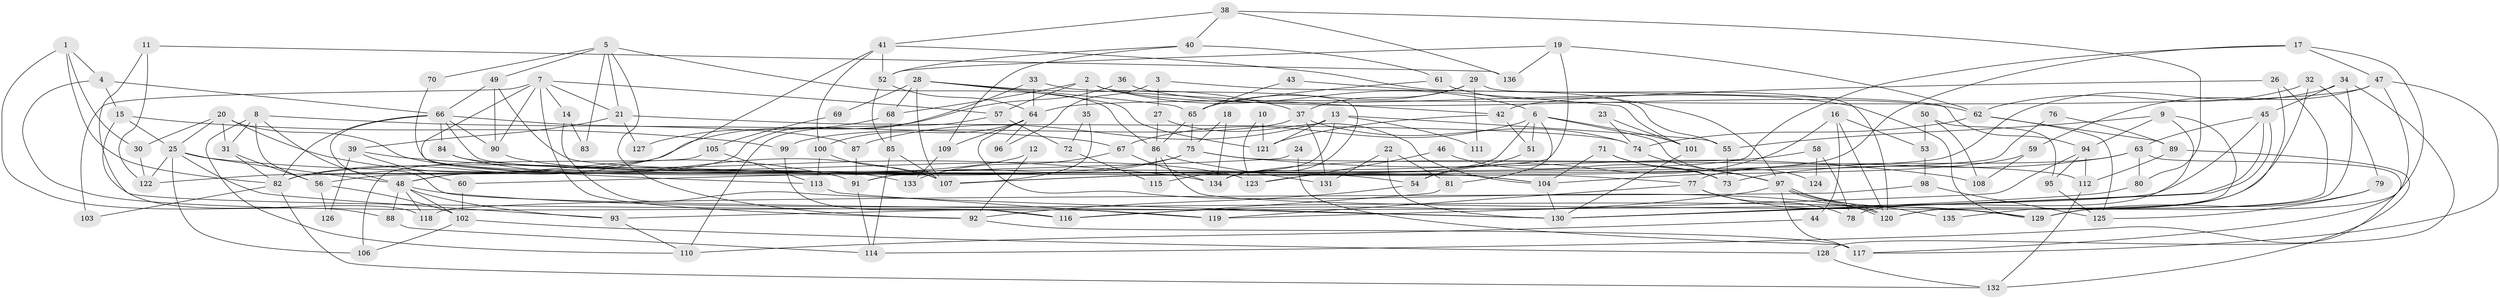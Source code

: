 // Generated by graph-tools (version 1.1) at 2025/11/02/27/25 16:11:17]
// undirected, 136 vertices, 272 edges
graph export_dot {
graph [start="1"]
  node [color=gray90,style=filled];
  1;
  2;
  3;
  4;
  5;
  6;
  7;
  8;
  9;
  10;
  11;
  12;
  13;
  14;
  15;
  16;
  17;
  18;
  19;
  20;
  21;
  22;
  23;
  24;
  25;
  26;
  27;
  28;
  29;
  30;
  31;
  32;
  33;
  34;
  35;
  36;
  37;
  38;
  39;
  40;
  41;
  42;
  43;
  44;
  45;
  46;
  47;
  48;
  49;
  50;
  51;
  52;
  53;
  54;
  55;
  56;
  57;
  58;
  59;
  60;
  61;
  62;
  63;
  64;
  65;
  66;
  67;
  68;
  69;
  70;
  71;
  72;
  73;
  74;
  75;
  76;
  77;
  78;
  79;
  80;
  81;
  82;
  83;
  84;
  85;
  86;
  87;
  88;
  89;
  90;
  91;
  92;
  93;
  94;
  95;
  96;
  97;
  98;
  99;
  100;
  101;
  102;
  103;
  104;
  105;
  106;
  107;
  108;
  109;
  110;
  111;
  112;
  113;
  114;
  115;
  116;
  117;
  118;
  119;
  120;
  121;
  122;
  123;
  124;
  125;
  126;
  127;
  128;
  129;
  130;
  131;
  132;
  133;
  134;
  135;
  136;
  1 -- 82;
  1 -- 4;
  1 -- 30;
  1 -- 88;
  2 -- 129;
  2 -- 57;
  2 -- 6;
  2 -- 35;
  2 -- 68;
  2 -- 134;
  3 -- 27;
  3 -- 94;
  3 -- 96;
  4 -- 66;
  4 -- 15;
  4 -- 116;
  5 -- 86;
  5 -- 92;
  5 -- 21;
  5 -- 49;
  5 -- 70;
  5 -- 83;
  6 -- 81;
  6 -- 51;
  6 -- 67;
  6 -- 101;
  6 -- 123;
  6 -- 124;
  7 -- 90;
  7 -- 113;
  7 -- 14;
  7 -- 21;
  7 -- 57;
  7 -- 92;
  7 -- 103;
  8 -- 31;
  8 -- 56;
  8 -- 48;
  8 -- 67;
  8 -- 110;
  9 -- 55;
  9 -- 120;
  9 -- 78;
  9 -- 94;
  10 -- 123;
  10 -- 121;
  11 -- 119;
  11 -- 122;
  11 -- 136;
  12 -- 92;
  12 -- 48;
  13 -- 121;
  13 -- 87;
  13 -- 55;
  13 -- 111;
  13 -- 115;
  14 -- 130;
  14 -- 83;
  15 -- 25;
  15 -- 99;
  15 -- 118;
  16 -- 54;
  16 -- 53;
  16 -- 44;
  16 -- 120;
  17 -- 91;
  17 -- 47;
  17 -- 107;
  17 -- 129;
  18 -- 134;
  18 -- 75;
  19 -- 82;
  19 -- 136;
  19 -- 52;
  19 -- 62;
  20 -- 25;
  20 -- 133;
  20 -- 30;
  20 -- 31;
  20 -- 91;
  21 -- 39;
  21 -- 74;
  21 -- 127;
  22 -- 131;
  22 -- 130;
  22 -- 81;
  23 -- 74;
  23 -- 101;
  24 -- 117;
  24 -- 60;
  25 -- 48;
  25 -- 93;
  25 -- 54;
  25 -- 106;
  25 -- 122;
  26 -- 129;
  26 -- 42;
  26 -- 135;
  27 -- 86;
  27 -- 104;
  28 -- 37;
  28 -- 107;
  28 -- 65;
  28 -- 68;
  28 -- 69;
  28 -- 121;
  29 -- 65;
  29 -- 120;
  29 -- 37;
  29 -- 111;
  30 -- 122;
  31 -- 82;
  31 -- 56;
  32 -- 120;
  32 -- 62;
  32 -- 79;
  33 -- 64;
  33 -- 48;
  33 -- 42;
  34 -- 45;
  34 -- 129;
  34 -- 56;
  34 -- 128;
  35 -- 72;
  35 -- 107;
  36 -- 122;
  36 -- 62;
  37 -- 74;
  37 -- 99;
  37 -- 131;
  38 -- 80;
  38 -- 41;
  38 -- 40;
  38 -- 136;
  39 -- 134;
  39 -- 60;
  39 -- 126;
  40 -- 52;
  40 -- 61;
  40 -- 109;
  41 -- 100;
  41 -- 52;
  41 -- 55;
  41 -- 82;
  42 -- 51;
  42 -- 121;
  43 -- 65;
  43 -- 101;
  44 -- 110;
  45 -- 63;
  45 -- 130;
  45 -- 130;
  45 -- 93;
  46 -- 73;
  46 -- 123;
  47 -- 64;
  47 -- 114;
  47 -- 59;
  47 -- 117;
  48 -- 88;
  48 -- 93;
  48 -- 102;
  48 -- 118;
  48 -- 129;
  49 -- 77;
  49 -- 66;
  49 -- 90;
  50 -- 95;
  50 -- 108;
  50 -- 53;
  51 -- 54;
  52 -- 85;
  52 -- 64;
  53 -- 98;
  54 -- 92;
  55 -- 73;
  56 -- 102;
  56 -- 126;
  57 -- 110;
  57 -- 72;
  58 -- 78;
  58 -- 134;
  58 -- 124;
  59 -- 104;
  59 -- 108;
  60 -- 102;
  61 -- 97;
  61 -- 65;
  62 -- 89;
  62 -- 74;
  62 -- 125;
  63 -- 117;
  63 -- 73;
  63 -- 77;
  63 -- 80;
  64 -- 120;
  64 -- 96;
  64 -- 100;
  64 -- 109;
  65 -- 75;
  65 -- 86;
  66 -- 130;
  66 -- 82;
  66 -- 84;
  66 -- 87;
  66 -- 90;
  66 -- 104;
  67 -- 133;
  67 -- 134;
  68 -- 85;
  68 -- 127;
  69 -- 105;
  70 -- 123;
  71 -- 97;
  71 -- 104;
  71 -- 73;
  72 -- 115;
  74 -- 97;
  75 -- 82;
  75 -- 91;
  75 -- 108;
  75 -- 112;
  76 -- 89;
  76 -- 107;
  77 -- 129;
  77 -- 78;
  77 -- 119;
  79 -- 129;
  79 -- 125;
  80 -- 130;
  81 -- 116;
  82 -- 103;
  82 -- 132;
  84 -- 107;
  84 -- 104;
  85 -- 107;
  85 -- 114;
  86 -- 129;
  86 -- 115;
  86 -- 131;
  87 -- 91;
  88 -- 114;
  89 -- 112;
  89 -- 132;
  90 -- 123;
  91 -- 114;
  92 -- 117;
  93 -- 110;
  94 -- 112;
  94 -- 95;
  94 -- 119;
  95 -- 125;
  97 -- 120;
  97 -- 120;
  97 -- 116;
  97 -- 117;
  97 -- 135;
  98 -- 118;
  98 -- 125;
  99 -- 116;
  100 -- 107;
  100 -- 113;
  101 -- 130;
  102 -- 106;
  102 -- 128;
  104 -- 130;
  105 -- 113;
  105 -- 106;
  109 -- 133;
  112 -- 132;
  113 -- 119;
  128 -- 132;
}
